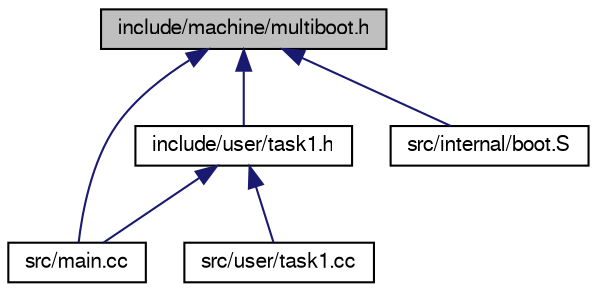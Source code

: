 digraph "include/machine/multiboot.h"
{
  bgcolor="transparent";
  edge [fontname="FreeSans",fontsize="10",labelfontname="FreeSans",labelfontsize="10"];
  node [fontname="FreeSans",fontsize="10",shape=record];
  Node1 [label="include/machine/multiboot.h",height=0.2,width=0.4,color="black", fillcolor="grey75", style="filled" fontcolor="black"];
  Node1 -> Node2 [dir="back",color="midnightblue",fontsize="10",style="solid",fontname="FreeSans"];
  Node2 [label="include/user/task1.h",height=0.2,width=0.4,color="black",URL="$task1_8h.html",tooltip="Klassendeklaration für erste Aufgabe."];
  Node2 -> Node3 [dir="back",color="midnightblue",fontsize="10",style="solid",fontname="FreeSans"];
  Node3 [label="src/main.cc",height=0.2,width=0.4,color="black",URL="$main_8cc.html",tooltip="Grunddatei von OOStuBS."];
  Node2 -> Node4 [dir="back",color="midnightblue",fontsize="10",style="solid",fontname="FreeSans"];
  Node4 [label="src/user/task1.cc",height=0.2,width=0.4,color="black",URL="$task1_8cc.html"];
  Node1 -> Node5 [dir="back",color="midnightblue",fontsize="10",style="solid",fontname="FreeSans"];
  Node5 [label="src/internal/boot.S",height=0.2,width=0.4,color="black",URL="$boot_8S.html"];
  Node1 -> Node3 [dir="back",color="midnightblue",fontsize="10",style="solid",fontname="FreeSans"];
}
